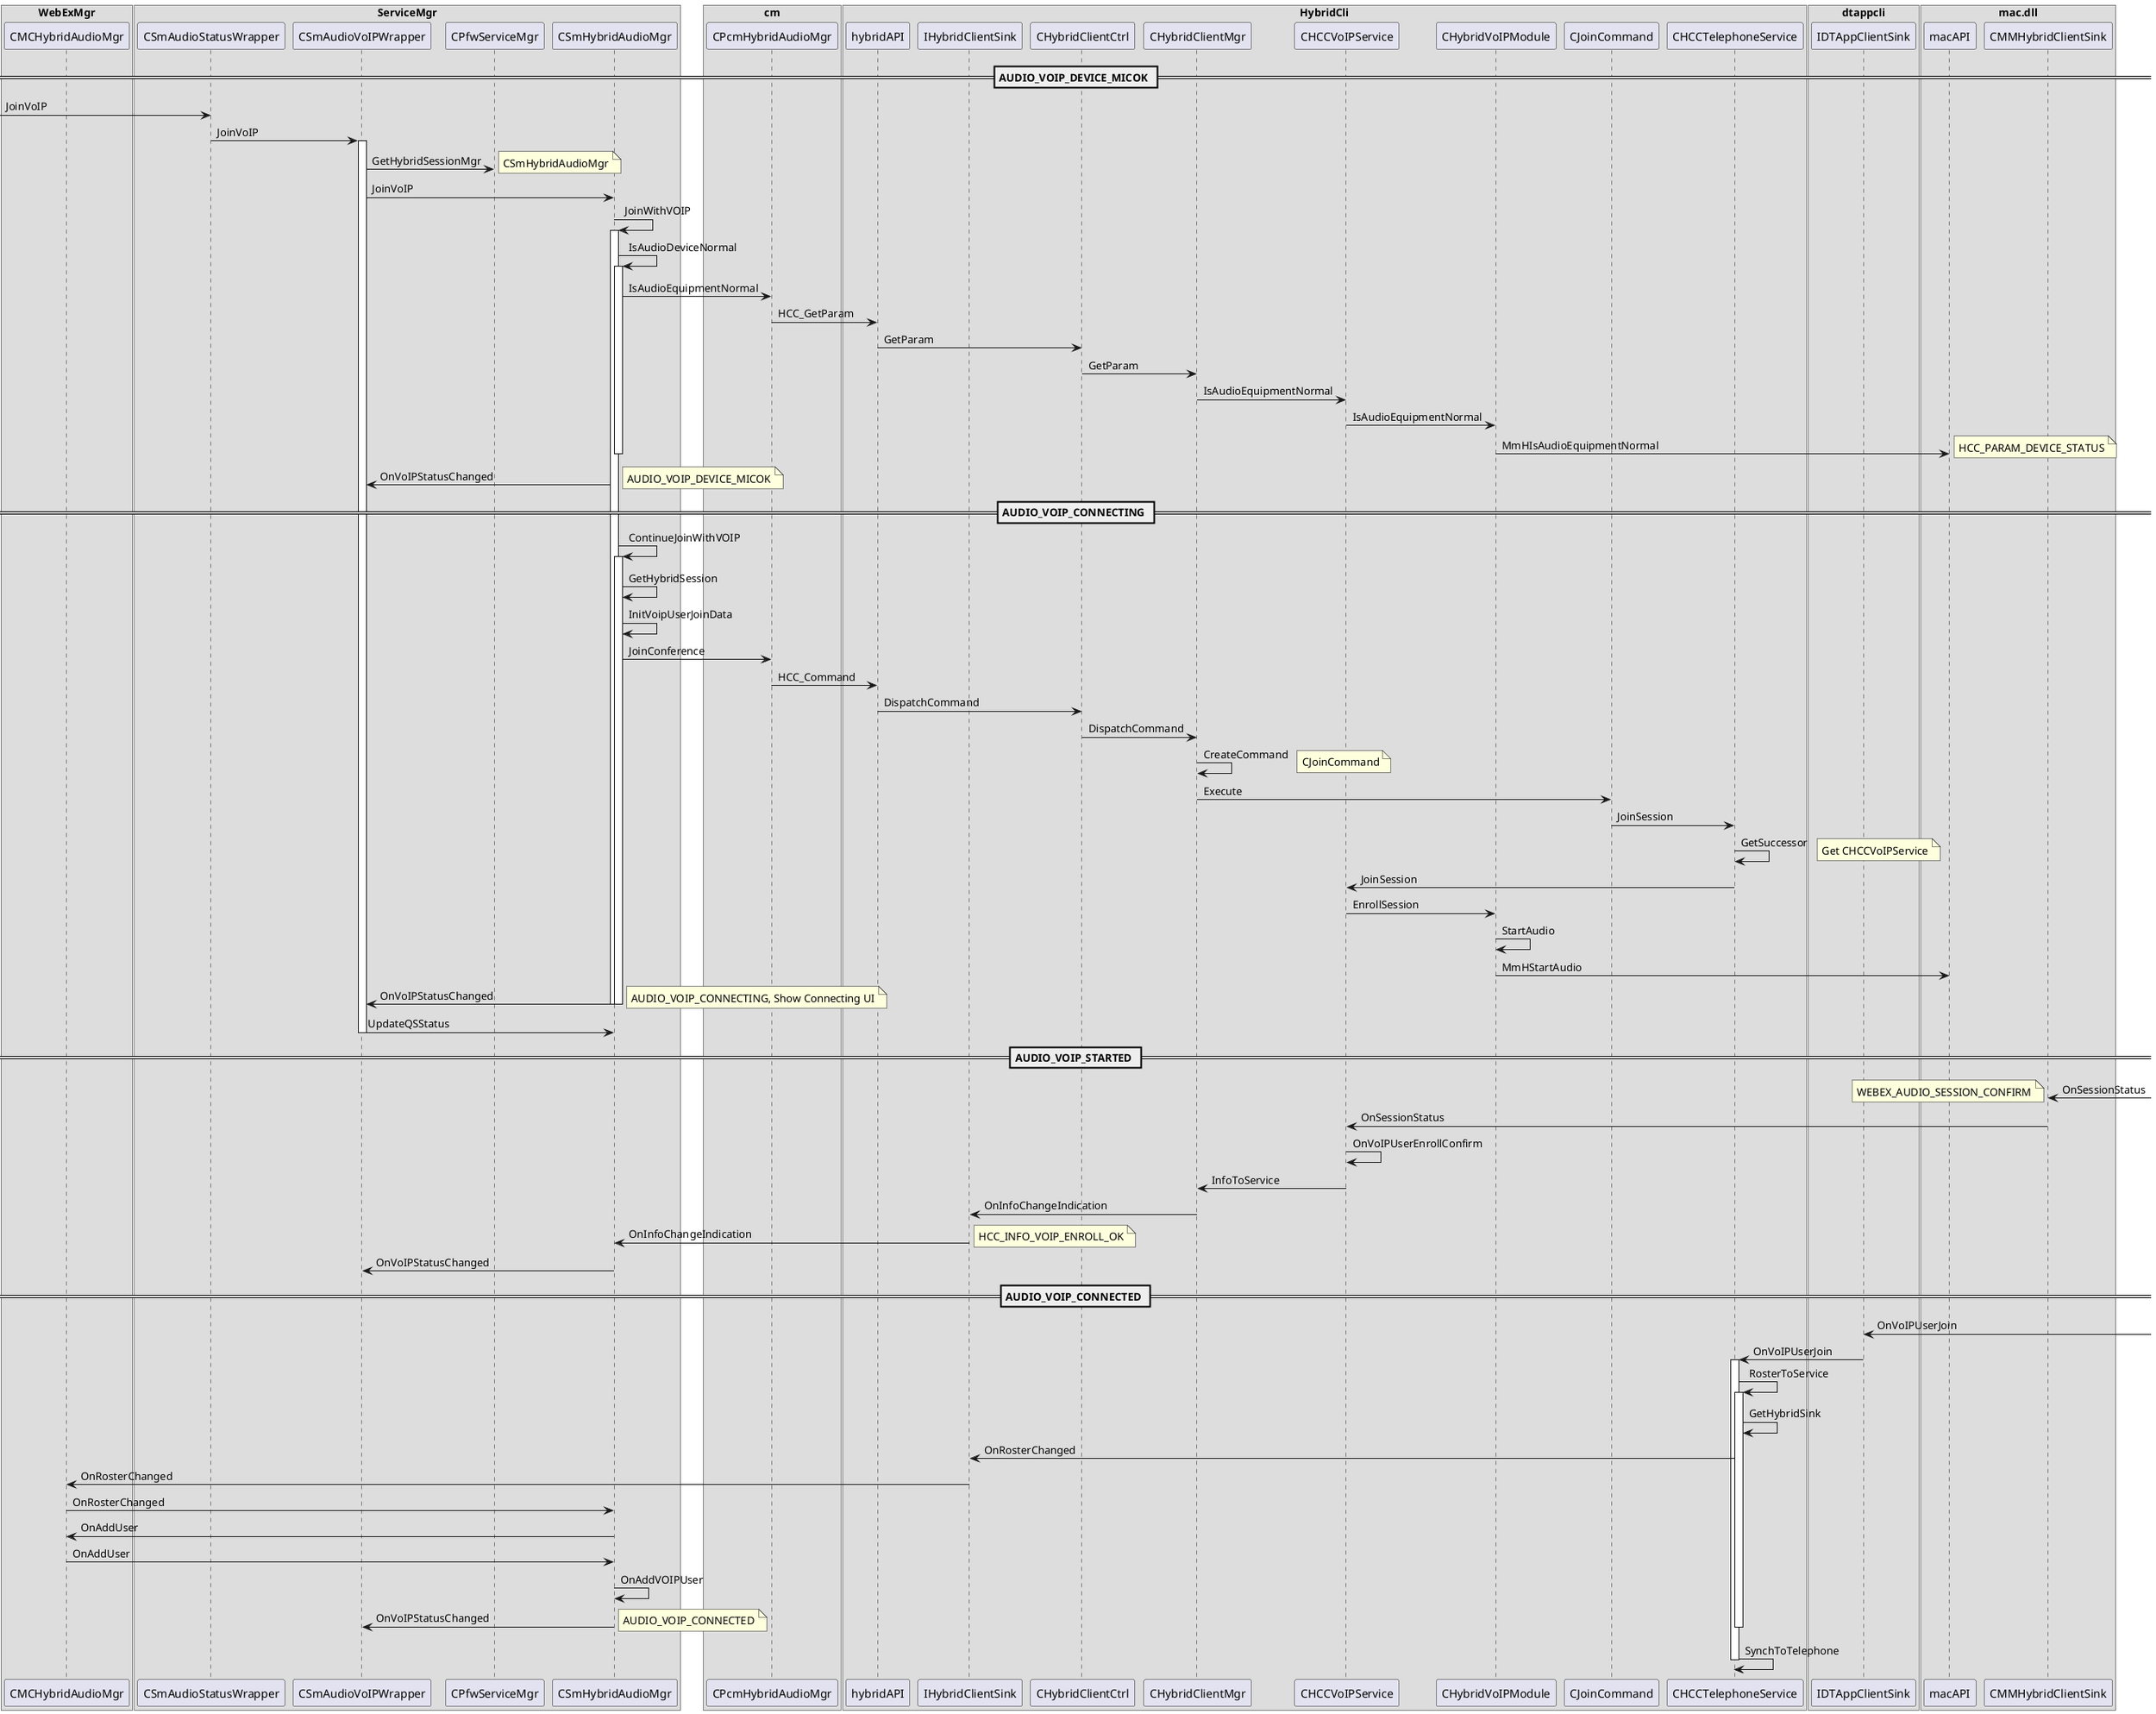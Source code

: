 @startuml

box "WebExMgr"

participant CMCHybridAudioMgr

end box


box "ServiceMgr"

participant CSmAudioStatusWrapper
participant CSmAudioVoIPWrapper
participant CPfwServiceMgr
participant CSmHybridAudioMgr

end box

box "cm"

participant CPcmHybridAudioMgr

end box


box "HybridCli"

participant hybridAPI
participant IHybridClientSink
participant CHybridClientCtrl
participant CHybridClientMgr
participant CHCCVoIPService
participant CHybridVoIPModule
participant CJoinCommand
participant CHCCTelephoneService

end box

box "dtappcli"

participant IDTAppClientSink

end box

box "mac.dll"

participant "macAPI"
participant CMMHybridClientSink

end box

== AUDIO_VOIP_DEVICE_MICOK ==
[-> CSmAudioStatusWrapper : JoinVoIP
CSmAudioStatusWrapper -> CSmAudioVoIPWrapper : JoinVoIP
activate CSmAudioVoIPWrapper
CSmAudioVoIPWrapper -> CPfwServiceMgr : GetHybridSessionMgr
note right : CSmHybridAudioMgr
CSmAudioVoIPWrapper -> CSmHybridAudioMgr : JoinVoIP

CSmHybridAudioMgr -> CSmHybridAudioMgr : JoinWithVOIP
activate CSmHybridAudioMgr
CSmHybridAudioMgr -> CSmHybridAudioMgr : IsAudioDeviceNormal
activate CSmHybridAudioMgr
CSmHybridAudioMgr -> CPcmHybridAudioMgr : IsAudioEquipmentNormal
CPcmHybridAudioMgr -> hybridAPI : HCC_GetParam
hybridAPI -> CHybridClientCtrl : GetParam
CHybridClientCtrl -> CHybridClientMgr : GetParam
CHybridClientMgr -> CHCCVoIPService : IsAudioEquipmentNormal
CHCCVoIPService -> CHybridVoIPModule : IsAudioEquipmentNormal
CHybridVoIPModule -> macAPI : MmHIsAudioEquipmentNormal
note right : HCC_PARAM_DEVICE_STATUS
deactivate CSmHybridAudioMgr

CSmHybridAudioMgr -> CSmAudioVoIPWrapper : OnVoIPStatusChanged
note right : AUDIO_VOIP_DEVICE_MICOK

== AUDIO_VOIP_CONNECTING ==
CSmHybridAudioMgr -> CSmHybridAudioMgr : ContinueJoinWithVOIP
activate CSmHybridAudioMgr
CSmHybridAudioMgr -> CSmHybridAudioMgr : GetHybridSession
CSmHybridAudioMgr -> CSmHybridAudioMgr : InitVoipUserJoinData
CSmHybridAudioMgr -> CPcmHybridAudioMgr : JoinConference
CPcmHybridAudioMgr -> hybridAPI : HCC_Command
hybridAPI -> CHybridClientCtrl : DispatchCommand
CHybridClientCtrl -> CHybridClientMgr : DispatchCommand
CHybridClientMgr -> CHybridClientMgr : CreateCommand
note right : CJoinCommand
CHybridClientMgr -> CJoinCommand : Execute
CJoinCommand -> CHCCTelephoneService : JoinSession
CHCCTelephoneService -> CHCCTelephoneService : GetSuccessor
note right : Get CHCCVoIPService
CHCCTelephoneService -> CHCCVoIPService : JoinSession
CHCCVoIPService -> CHybridVoIPModule : EnrollSession
CHybridVoIPModule -> CHybridVoIPModule : StartAudio
CHybridVoIPModule -> macAPI : MmHStartAudio

CSmHybridAudioMgr -> CSmAudioVoIPWrapper : OnVoIPStatusChanged
note right : AUDIO_VOIP_CONNECTING, Show Connecting UI
deactivate CSmHybridAudioMgr

deactivate CSmHybridAudioMgr

CSmAudioVoIPWrapper -> CSmHybridAudioMgr : UpdateQSStatus
deactivate CSmAudioVoIPWrapper

== AUDIO_VOIP_STARTED ==
CMMHybridClientSink <-] : OnSessionStatus
note right : WEBEX_AUDIO_SESSION_CONFIRM
CMMHybridClientSink -> CHCCVoIPService : OnSessionStatus
CHCCVoIPService -> CHCCVoIPService : OnVoIPUserEnrollConfirm
CHCCVoIPService -> CHybridClientMgr : InfoToService
CHybridClientMgr -> IHybridClientSink : OnInfoChangeIndication
IHybridClientSink -> CSmHybridAudioMgr : OnInfoChangeIndication
note right : HCC_INFO_VOIP_ENROLL_OK
CSmHybridAudioMgr -> CSmAudioVoIPWrapper : OnVoIPStatusChanged

== AUDIO_VOIP_CONNECTED ==

IDTAppClientSink <-] : OnVoIPUserJoin
IDTAppClientSink -> CHCCTelephoneService : OnVoIPUserJoin
activate CHCCTelephoneService
CHCCTelephoneService -> CHCCTelephoneService : RosterToService

activate CHCCTelephoneService
CHCCTelephoneService -> CHCCTelephoneService : GetHybridSink
CHCCTelephoneService -> IHybridClientSink : OnRosterChanged
IHybridClientSink -> CMCHybridAudioMgr : OnRosterChanged
CMCHybridAudioMgr -> CSmHybridAudioMgr : OnRosterChanged
CSmHybridAudioMgr -> CMCHybridAudioMgr : OnAddUser
CMCHybridAudioMgr -> CSmHybridAudioMgr : OnAddUser
CSmHybridAudioMgr -> CSmHybridAudioMgr : OnAddVOIPUser
CSmHybridAudioMgr -> CSmAudioVoIPWrapper : OnVoIPStatusChanged
note right : AUDIO_VOIP_CONNECTED
deactivate CHCCTelephoneService

CHCCTelephoneService -> CHCCTelephoneService : SynchToTelephone
deactivate CHCCTelephoneService
@enduml

